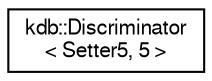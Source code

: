 digraph "Graphical Class Hierarchy"
{
  edge [fontname="FreeSans",fontsize="10",labelfontname="FreeSans",labelfontsize="10"];
  node [fontname="FreeSans",fontsize="10",shape=record];
  rankdir="LR";
  Node1 [label="kdb::Discriminator\l\< Setter5, 5 \>",height=0.2,width=0.4,color="black", fillcolor="white", style="filled",URL="$classkdb_1_1Discriminator.html"];
}
